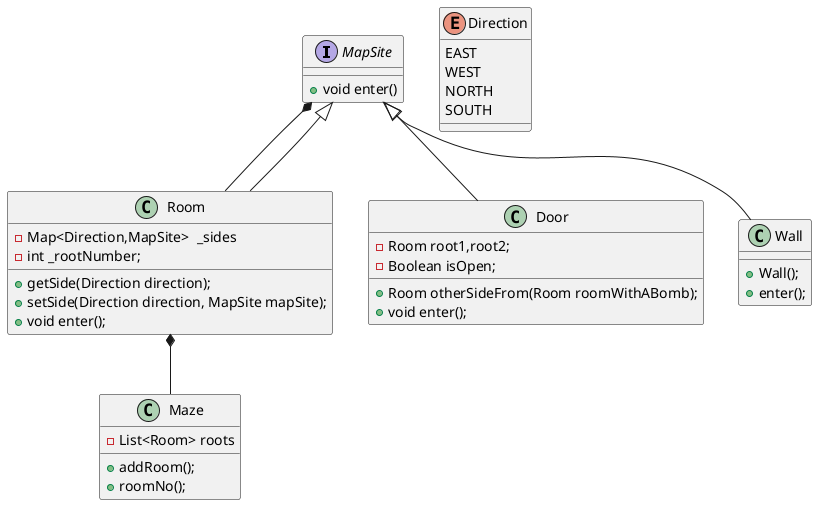 @startuml


interface MapSite {
    + void enter()
}

MapSite *-- Room
MapSite <|-- Room
MapSite <|-- Door
MapSite <|-- Wall

Room *-- Maze



class Door {
- Room root1,root2;
- Boolean isOpen;
+ Room otherSideFrom(Room roomWithABomb);
+ void enter();
}

class Wall {
+ Wall();
+ enter();
}

class Room {
- Map<Direction,MapSite>  _sides
- int _rootNumber;
+ getSide(Direction direction);
+ setSide(Direction direction, MapSite mapSite);
+ void enter();
}

class Maze {
- List<Room> roots

+ addRoom();
+ roomNo();
}

enum Direction {
EAST
WEST
NORTH
SOUTH
}

@enduml
